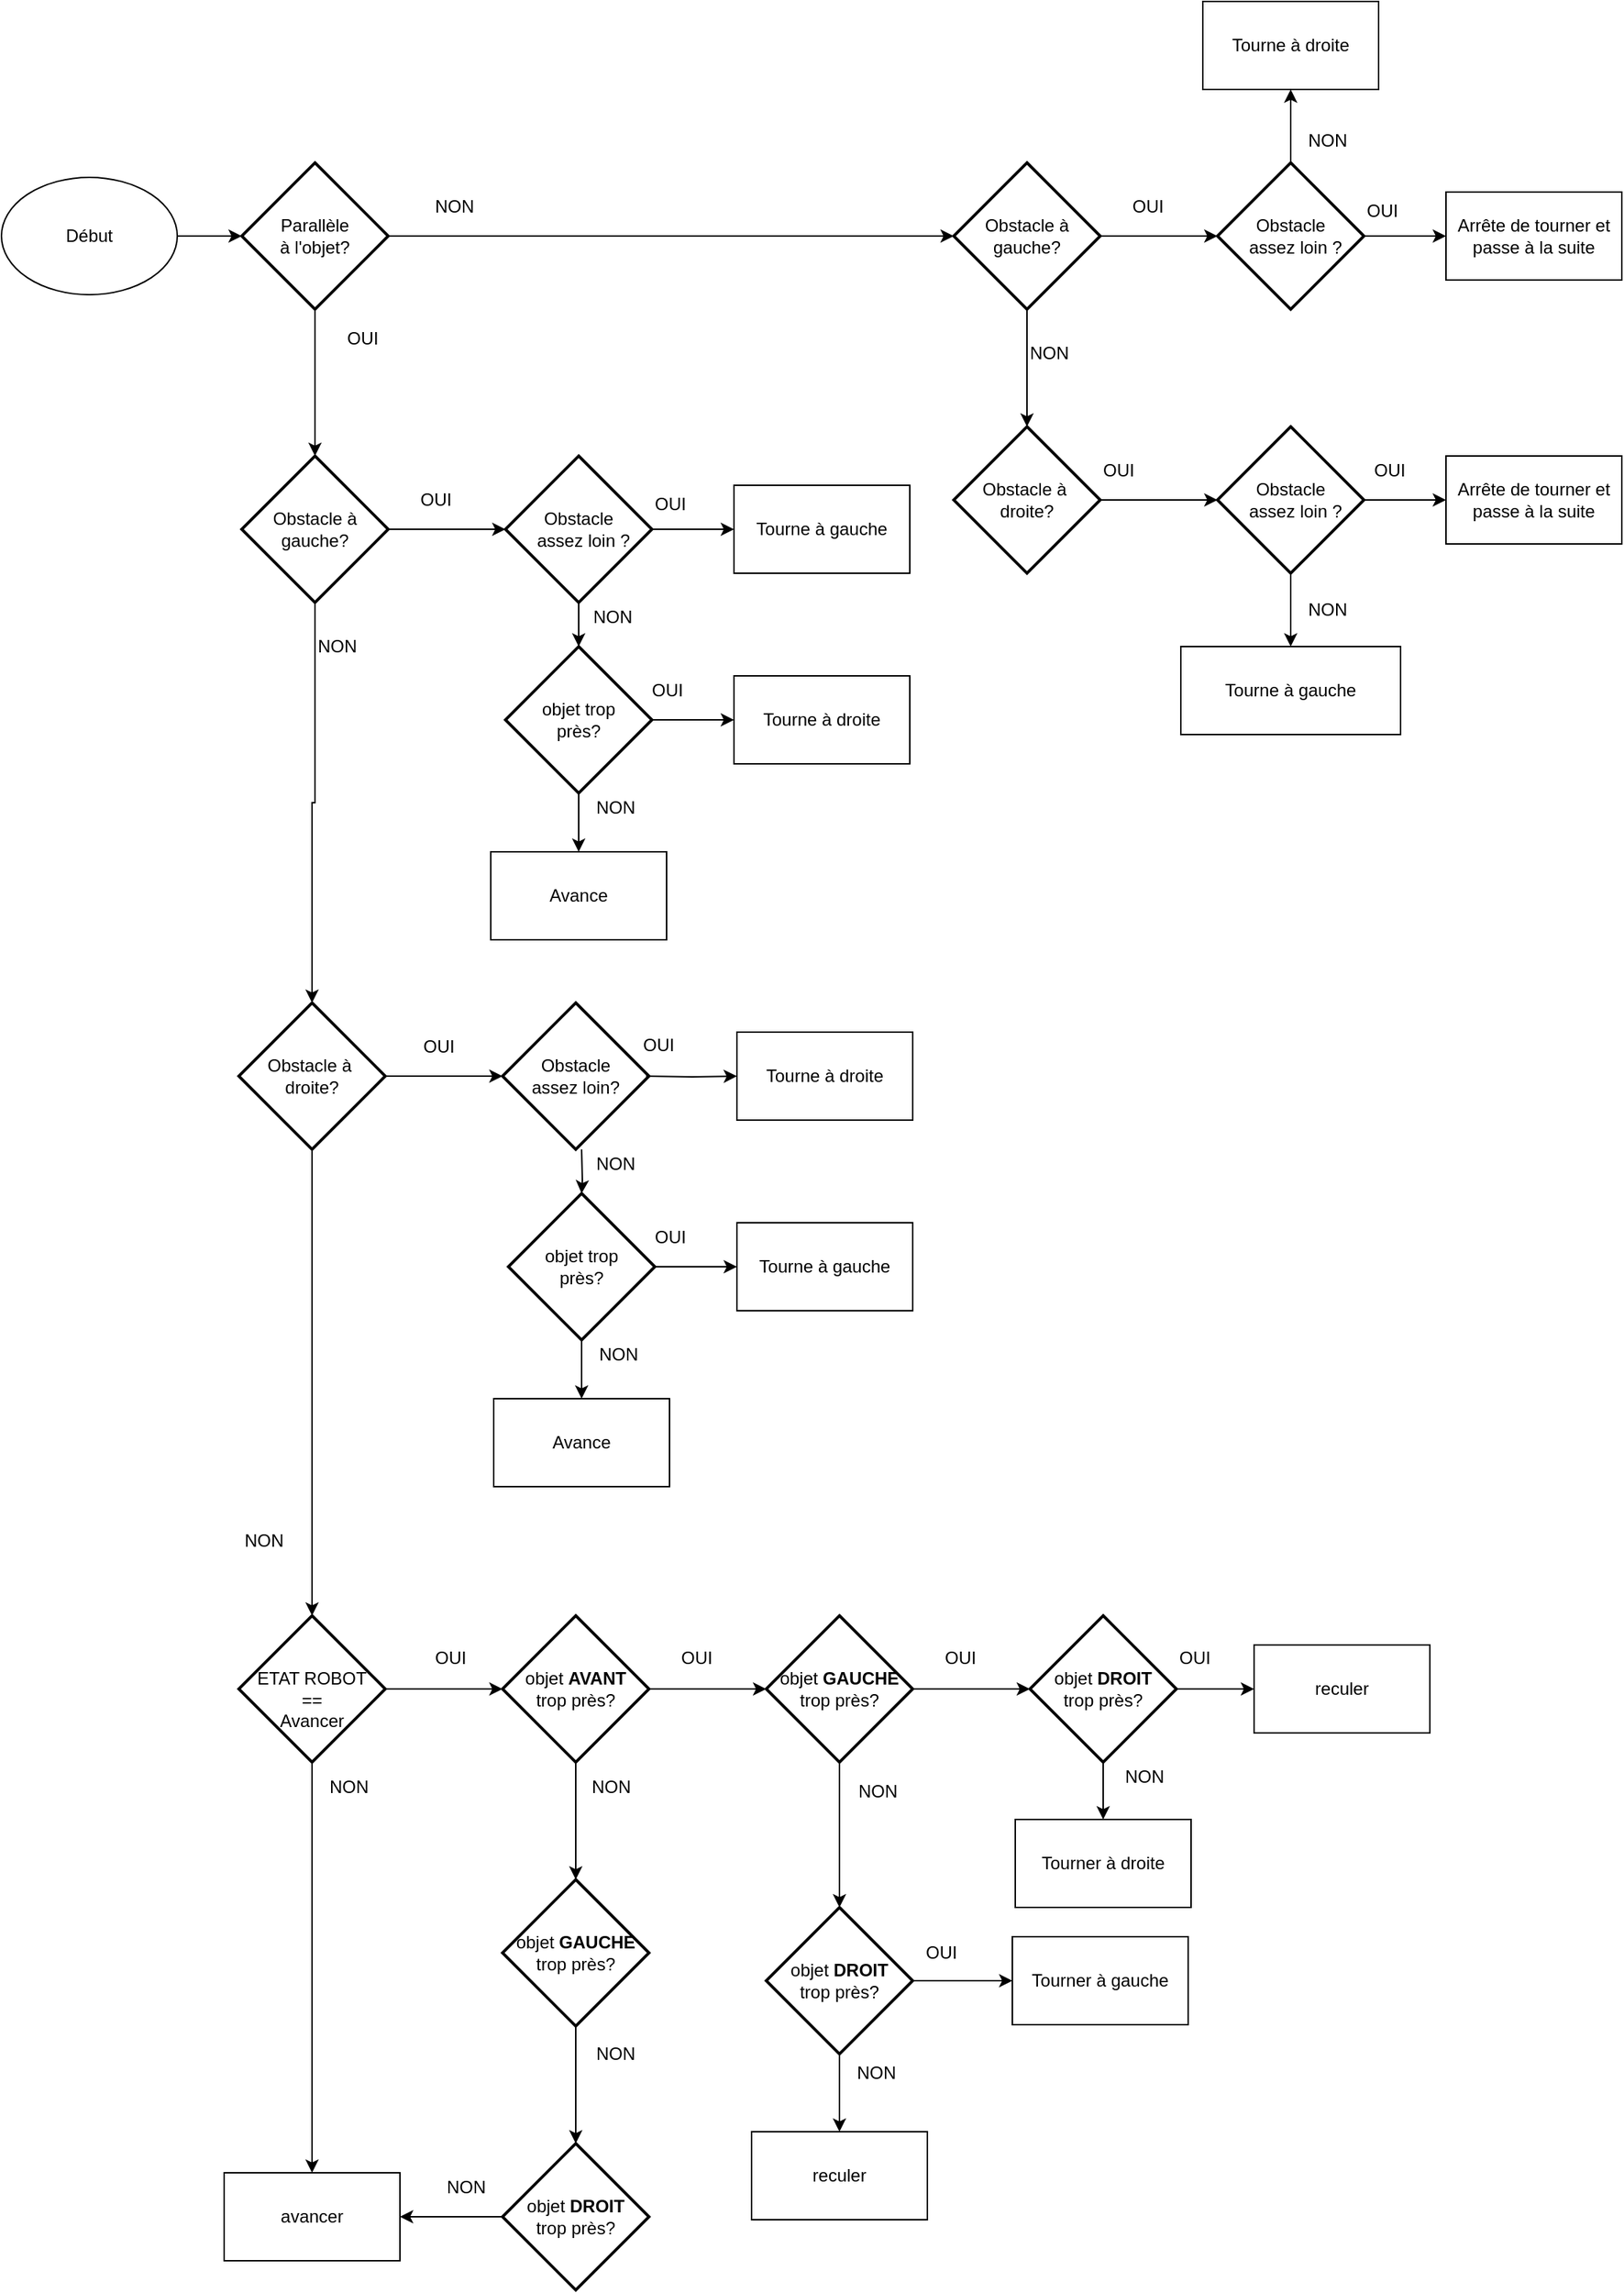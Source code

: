 <mxfile version="10.7.7" type="device"><diagram id="Dkl5OkmeoAFvlEODQzyl" name="Page-1"><mxGraphModel dx="1894" dy="922" grid="1" gridSize="10" guides="1" tooltips="1" connect="1" arrows="1" fold="1" page="1" pageScale="1" pageWidth="827" pageHeight="1169" math="0" shadow="0"><root><mxCell id="0"/><mxCell id="1" parent="0"/><mxCell id="IxTk0BkpGotzDf_gyWWm-3" value="" style="edgeStyle=orthogonalEdgeStyle;rounded=0;orthogonalLoop=1;jettySize=auto;html=1;" edge="1" parent="1" source="IxTk0BkpGotzDf_gyWWm-1" target="IxTk0BkpGotzDf_gyWWm-2"><mxGeometry relative="1" as="geometry"/></mxCell><mxCell id="IxTk0BkpGotzDf_gyWWm-1" value="Début" style="ellipse;whiteSpace=wrap;html=1;" vertex="1" parent="1"><mxGeometry x="-280" y="390" width="120" height="80" as="geometry"/></mxCell><mxCell id="IxTk0BkpGotzDf_gyWWm-5" value="" style="edgeStyle=orthogonalEdgeStyle;rounded=0;orthogonalLoop=1;jettySize=auto;html=1;" edge="1" parent="1" source="IxTk0BkpGotzDf_gyWWm-2" target="IxTk0BkpGotzDf_gyWWm-4"><mxGeometry relative="1" as="geometry"/></mxCell><mxCell id="IxTk0BkpGotzDf_gyWWm-8" value="" style="edgeStyle=orthogonalEdgeStyle;rounded=0;orthogonalLoop=1;jettySize=auto;html=1;entryX=0.5;entryY=0;entryDx=0;entryDy=0;entryPerimeter=0;" edge="1" parent="1" source="IxTk0BkpGotzDf_gyWWm-2" target="IxTk0BkpGotzDf_gyWWm-61"><mxGeometry relative="1" as="geometry"><mxPoint x="240" y="560" as="targetPoint"/><Array as="points"><mxPoint x="-66" y="500"/><mxPoint x="-66" y="500"/></Array></mxGeometry></mxCell><mxCell id="IxTk0BkpGotzDf_gyWWm-2" value="&lt;div&gt;Parallèle&lt;/div&gt;&lt;div&gt; à l'objet?&lt;/div&gt;" style="strokeWidth=2;html=1;shape=mxgraph.flowchart.decision;whiteSpace=wrap;" vertex="1" parent="1"><mxGeometry x="-116" y="380" width="100" height="100" as="geometry"/></mxCell><mxCell id="IxTk0BkpGotzDf_gyWWm-16" value="" style="edgeStyle=orthogonalEdgeStyle;rounded=0;orthogonalLoop=1;jettySize=auto;html=1;" edge="1" parent="1" source="IxTk0BkpGotzDf_gyWWm-4" target="IxTk0BkpGotzDf_gyWWm-15"><mxGeometry relative="1" as="geometry"/></mxCell><mxCell id="IxTk0BkpGotzDf_gyWWm-20" value="" style="edgeStyle=orthogonalEdgeStyle;rounded=0;orthogonalLoop=1;jettySize=auto;html=1;" edge="1" parent="1" source="IxTk0BkpGotzDf_gyWWm-4" target="IxTk0BkpGotzDf_gyWWm-19"><mxGeometry relative="1" as="geometry"/></mxCell><mxCell id="IxTk0BkpGotzDf_gyWWm-4" value="Obstacle à gauche?" style="strokeWidth=2;html=1;shape=mxgraph.flowchart.decision;whiteSpace=wrap;" vertex="1" parent="1"><mxGeometry x="370" y="380" width="100" height="100" as="geometry"/></mxCell><mxCell id="IxTk0BkpGotzDf_gyWWm-23" value="" style="edgeStyle=orthogonalEdgeStyle;rounded=0;orthogonalLoop=1;jettySize=auto;html=1;" edge="1" parent="1" source="IxTk0BkpGotzDf_gyWWm-19" target="IxTk0BkpGotzDf_gyWWm-22"><mxGeometry relative="1" as="geometry"/></mxCell><mxCell id="IxTk0BkpGotzDf_gyWWm-26" value="" style="edgeStyle=orthogonalEdgeStyle;rounded=0;orthogonalLoop=1;jettySize=auto;html=1;entryX=0.5;entryY=1;entryDx=0;entryDy=0;" edge="1" parent="1" source="IxTk0BkpGotzDf_gyWWm-19" target="IxTk0BkpGotzDf_gyWWm-28"><mxGeometry relative="1" as="geometry"><mxPoint x="600" y="560" as="targetPoint"/></mxGeometry></mxCell><mxCell id="IxTk0BkpGotzDf_gyWWm-19" value="&lt;div&gt;Obstacle &lt;br&gt;&lt;/div&gt;&lt;div&gt;&amp;nbsp; assez loin ?&lt;/div&gt;" style="strokeWidth=2;html=1;shape=mxgraph.flowchart.decision;whiteSpace=wrap;" vertex="1" parent="1"><mxGeometry x="550" y="380" width="100" height="100" as="geometry"/></mxCell><mxCell id="IxTk0BkpGotzDf_gyWWm-40" value="" style="edgeStyle=orthogonalEdgeStyle;rounded=0;orthogonalLoop=1;jettySize=auto;html=1;" edge="1" parent="1" source="IxTk0BkpGotzDf_gyWWm-15" target="IxTk0BkpGotzDf_gyWWm-32"><mxGeometry relative="1" as="geometry"/></mxCell><mxCell id="IxTk0BkpGotzDf_gyWWm-15" value="Obstacle à&amp;nbsp; droite?" style="strokeWidth=2;html=1;shape=mxgraph.flowchart.decision;whiteSpace=wrap;" vertex="1" parent="1"><mxGeometry x="370" y="560" width="100" height="100" as="geometry"/></mxCell><mxCell id="IxTk0BkpGotzDf_gyWWm-6" value="OUI" style="text;html=1;resizable=0;points=[];autosize=1;align=left;verticalAlign=top;spacingTop=-4;" vertex="1" parent="1"><mxGeometry x="-46" y="490" width="40" height="20" as="geometry"/></mxCell><mxCell id="IxTk0BkpGotzDf_gyWWm-9" value="NON" style="text;html=1;resizable=0;points=[];autosize=1;align=left;verticalAlign=top;spacingTop=-4;" vertex="1" parent="1"><mxGeometry x="14" y="400" width="40" height="20" as="geometry"/></mxCell><mxCell id="IxTk0BkpGotzDf_gyWWm-17" value="OUI" style="text;html=1;resizable=0;points=[];autosize=1;align=left;verticalAlign=top;spacingTop=-4;" vertex="1" parent="1"><mxGeometry x="490" y="400" width="40" height="20" as="geometry"/></mxCell><mxCell id="IxTk0BkpGotzDf_gyWWm-21" value="NON" style="text;html=1;resizable=0;points=[];autosize=1;align=left;verticalAlign=top;spacingTop=-4;" vertex="1" parent="1"><mxGeometry x="420" y="500" width="40" height="20" as="geometry"/></mxCell><mxCell id="IxTk0BkpGotzDf_gyWWm-22" value="Arrête de tourner et passe à la suite" style="rounded=0;whiteSpace=wrap;html=1;" vertex="1" parent="1"><mxGeometry x="706" y="400" width="120" height="60" as="geometry"/></mxCell><mxCell id="IxTk0BkpGotzDf_gyWWm-24" value="OUI" style="text;html=1;resizable=0;points=[];autosize=1;align=left;verticalAlign=top;spacingTop=-4;" vertex="1" parent="1"><mxGeometry x="650" y="403" width="40" height="20" as="geometry"/></mxCell><mxCell id="IxTk0BkpGotzDf_gyWWm-27" value="NON" style="text;html=1;resizable=0;points=[];autosize=1;align=left;verticalAlign=top;spacingTop=-4;" vertex="1" parent="1"><mxGeometry x="610" y="355" width="40" height="20" as="geometry"/></mxCell><mxCell id="IxTk0BkpGotzDf_gyWWm-28" value="Tourne à droite" style="rounded=0;whiteSpace=wrap;html=1;" vertex="1" parent="1"><mxGeometry x="540" y="270" width="120" height="60" as="geometry"/></mxCell><mxCell id="IxTk0BkpGotzDf_gyWWm-30" value="" style="edgeStyle=orthogonalEdgeStyle;rounded=0;orthogonalLoop=1;jettySize=auto;html=1;" edge="1" parent="1" source="IxTk0BkpGotzDf_gyWWm-32" target="IxTk0BkpGotzDf_gyWWm-34"><mxGeometry relative="1" as="geometry"/></mxCell><mxCell id="IxTk0BkpGotzDf_gyWWm-47" value="" style="edgeStyle=orthogonalEdgeStyle;rounded=0;orthogonalLoop=1;jettySize=auto;html=1;" edge="1" parent="1" source="IxTk0BkpGotzDf_gyWWm-32" target="IxTk0BkpGotzDf_gyWWm-37"><mxGeometry relative="1" as="geometry"/></mxCell><mxCell id="IxTk0BkpGotzDf_gyWWm-32" value="&lt;div&gt;Obstacle &lt;br&gt;&lt;/div&gt;&lt;div&gt;&amp;nbsp; assez loin ?&lt;/div&gt;" style="strokeWidth=2;html=1;shape=mxgraph.flowchart.decision;whiteSpace=wrap;" vertex="1" parent="1"><mxGeometry x="550" y="560" width="100" height="100" as="geometry"/></mxCell><mxCell id="IxTk0BkpGotzDf_gyWWm-34" value="Arrête de tourner et passe à la suite" style="rounded=0;whiteSpace=wrap;html=1;" vertex="1" parent="1"><mxGeometry x="706" y="580" width="120" height="60" as="geometry"/></mxCell><mxCell id="IxTk0BkpGotzDf_gyWWm-35" value="OUI" style="text;html=1;resizable=0;points=[];autosize=1;align=left;verticalAlign=top;spacingTop=-4;" vertex="1" parent="1"><mxGeometry x="470" y="580" width="40" height="20" as="geometry"/></mxCell><mxCell id="IxTk0BkpGotzDf_gyWWm-36" value="NON" style="text;html=1;resizable=0;points=[];autosize=1;align=left;verticalAlign=top;spacingTop=-4;" vertex="1" parent="1"><mxGeometry x="610" y="675" width="40" height="20" as="geometry"/></mxCell><mxCell id="IxTk0BkpGotzDf_gyWWm-37" value="Tourne à gauche" style="rounded=0;whiteSpace=wrap;html=1;direction=south;" vertex="1" parent="1"><mxGeometry x="525" y="710" width="150" height="60" as="geometry"/></mxCell><mxCell id="IxTk0BkpGotzDf_gyWWm-48" value="OUI" style="text;html=1;resizable=0;points=[];autosize=1;align=left;verticalAlign=top;spacingTop=-4;" vertex="1" parent="1"><mxGeometry x="655" y="580" width="40" height="20" as="geometry"/></mxCell><mxCell id="IxTk0BkpGotzDf_gyWWm-59" value="" style="edgeStyle=orthogonalEdgeStyle;rounded=0;orthogonalLoop=1;jettySize=auto;html=1;" edge="1" parent="1" source="IxTk0BkpGotzDf_gyWWm-61" target="IxTk0BkpGotzDf_gyWWm-66"><mxGeometry relative="1" as="geometry"/></mxCell><mxCell id="IxTk0BkpGotzDf_gyWWm-60" value="" style="edgeStyle=orthogonalEdgeStyle;rounded=0;orthogonalLoop=1;jettySize=auto;html=1;" edge="1" parent="1" source="IxTk0BkpGotzDf_gyWWm-61" target="IxTk0BkpGotzDf_gyWWm-64"><mxGeometry relative="1" as="geometry"/></mxCell><mxCell id="IxTk0BkpGotzDf_gyWWm-61" value="Obstacle à gauche?" style="strokeWidth=2;html=1;shape=mxgraph.flowchart.decision;whiteSpace=wrap;" vertex="1" parent="1"><mxGeometry x="-116" y="580" width="100" height="100" as="geometry"/></mxCell><mxCell id="IxTk0BkpGotzDf_gyWWm-62" value="" style="edgeStyle=orthogonalEdgeStyle;rounded=0;orthogonalLoop=1;jettySize=auto;html=1;" edge="1" parent="1" source="IxTk0BkpGotzDf_gyWWm-64" target="IxTk0BkpGotzDf_gyWWm-69"><mxGeometry relative="1" as="geometry"/></mxCell><mxCell id="IxTk0BkpGotzDf_gyWWm-83" value="" style="edgeStyle=orthogonalEdgeStyle;rounded=0;orthogonalLoop=1;jettySize=auto;html=1;" edge="1" parent="1" source="IxTk0BkpGotzDf_gyWWm-64" target="IxTk0BkpGotzDf_gyWWm-82"><mxGeometry relative="1" as="geometry"/></mxCell><mxCell id="IxTk0BkpGotzDf_gyWWm-64" value="&lt;div&gt;Obstacle &lt;br&gt;&lt;/div&gt;&lt;div&gt;&amp;nbsp; assez loin ?&lt;/div&gt;" style="strokeWidth=2;html=1;shape=mxgraph.flowchart.decision;whiteSpace=wrap;" vertex="1" parent="1"><mxGeometry x="64" y="580" width="100" height="100" as="geometry"/></mxCell><mxCell id="IxTk0BkpGotzDf_gyWWm-85" value="" style="edgeStyle=orthogonalEdgeStyle;rounded=0;orthogonalLoop=1;jettySize=auto;html=1;" edge="1" parent="1" source="IxTk0BkpGotzDf_gyWWm-82" target="IxTk0BkpGotzDf_gyWWm-84"><mxGeometry relative="1" as="geometry"/></mxCell><mxCell id="IxTk0BkpGotzDf_gyWWm-88" value="" style="edgeStyle=orthogonalEdgeStyle;rounded=0;orthogonalLoop=1;jettySize=auto;html=1;" edge="1" parent="1" source="IxTk0BkpGotzDf_gyWWm-82" target="IxTk0BkpGotzDf_gyWWm-87"><mxGeometry relative="1" as="geometry"/></mxCell><mxCell id="IxTk0BkpGotzDf_gyWWm-82" value="&lt;div&gt;objet trop &lt;br&gt;&lt;/div&gt;&lt;div&gt;près?&lt;/div&gt;" style="strokeWidth=2;html=1;shape=mxgraph.flowchart.decision;whiteSpace=wrap;" vertex="1" parent="1"><mxGeometry x="64" y="710" width="100" height="100" as="geometry"/></mxCell><mxCell id="IxTk0BkpGotzDf_gyWWm-109" value="" style="edgeStyle=orthogonalEdgeStyle;rounded=0;orthogonalLoop=1;jettySize=auto;html=1;" edge="1" parent="1" source="IxTk0BkpGotzDf_gyWWm-66" target="IxTk0BkpGotzDf_gyWWm-108"><mxGeometry relative="1" as="geometry"/></mxCell><mxCell id="IxTk0BkpGotzDf_gyWWm-111" value="" style="edgeStyle=orthogonalEdgeStyle;rounded=0;orthogonalLoop=1;jettySize=auto;html=1;" edge="1" parent="1" source="IxTk0BkpGotzDf_gyWWm-66" target="IxTk0BkpGotzDf_gyWWm-110"><mxGeometry relative="1" as="geometry"/></mxCell><mxCell id="IxTk0BkpGotzDf_gyWWm-66" value="Obstacle à&amp;nbsp; droite?" style="strokeWidth=2;html=1;shape=mxgraph.flowchart.decision;whiteSpace=wrap;" vertex="1" parent="1"><mxGeometry x="-118" y="953" width="100" height="100" as="geometry"/></mxCell><mxCell id="IxTk0BkpGotzDf_gyWWm-119" value="" style="edgeStyle=orthogonalEdgeStyle;rounded=0;orthogonalLoop=1;jettySize=auto;html=1;" edge="1" parent="1" source="IxTk0BkpGotzDf_gyWWm-110" target="IxTk0BkpGotzDf_gyWWm-118"><mxGeometry relative="1" as="geometry"/></mxCell><mxCell id="IxTk0BkpGotzDf_gyWWm-160" value="" style="edgeStyle=orthogonalEdgeStyle;rounded=0;orthogonalLoop=1;jettySize=auto;html=1;" edge="1" parent="1" source="IxTk0BkpGotzDf_gyWWm-110" target="IxTk0BkpGotzDf_gyWWm-153"><mxGeometry relative="1" as="geometry"/></mxCell><mxCell id="IxTk0BkpGotzDf_gyWWm-110" value="&lt;div&gt;&lt;br&gt;&lt;/div&gt;&lt;div&gt;ETAT ROBOT&lt;/div&gt;&lt;div&gt; ==&lt;/div&gt;&lt;div&gt;Avancer&lt;br&gt;&lt;/div&gt;" style="strokeWidth=2;html=1;shape=mxgraph.flowchart.decision;whiteSpace=wrap;" vertex="1" parent="1"><mxGeometry x="-118" y="1371" width="100" height="100" as="geometry"/></mxCell><mxCell id="IxTk0BkpGotzDf_gyWWm-121" value="" style="edgeStyle=orthogonalEdgeStyle;rounded=0;orthogonalLoop=1;jettySize=auto;html=1;" edge="1" parent="1" source="IxTk0BkpGotzDf_gyWWm-118" target="IxTk0BkpGotzDf_gyWWm-120"><mxGeometry relative="1" as="geometry"/></mxCell><mxCell id="IxTk0BkpGotzDf_gyWWm-151" value="" style="edgeStyle=orthogonalEdgeStyle;rounded=0;orthogonalLoop=1;jettySize=auto;html=1;" edge="1" parent="1" source="IxTk0BkpGotzDf_gyWWm-118" target="IxTk0BkpGotzDf_gyWWm-150"><mxGeometry relative="1" as="geometry"/></mxCell><mxCell id="IxTk0BkpGotzDf_gyWWm-118" value="&lt;div&gt;objet &lt;b&gt;AVANT &lt;/b&gt;&lt;br&gt;&lt;/div&gt;&lt;div&gt;trop près?&lt;br&gt;&lt;/div&gt;" style="strokeWidth=2;html=1;shape=mxgraph.flowchart.decision;whiteSpace=wrap;" vertex="1" parent="1"><mxGeometry x="62" y="1371" width="100" height="100" as="geometry"/></mxCell><mxCell id="IxTk0BkpGotzDf_gyWWm-156" value="" style="edgeStyle=orthogonalEdgeStyle;rounded=0;orthogonalLoop=1;jettySize=auto;html=1;" edge="1" parent="1" source="IxTk0BkpGotzDf_gyWWm-150" target="IxTk0BkpGotzDf_gyWWm-155"><mxGeometry relative="1" as="geometry"/></mxCell><mxCell id="IxTk0BkpGotzDf_gyWWm-150" value="&lt;div&gt;objet &lt;b&gt;GAUCHE&lt;/b&gt;&lt;br&gt;&lt;/div&gt;&lt;div&gt;trop près?&lt;br&gt;&lt;/div&gt;" style="strokeWidth=2;html=1;shape=mxgraph.flowchart.decision;whiteSpace=wrap;" vertex="1" parent="1"><mxGeometry x="62" y="1551" width="100" height="100" as="geometry"/></mxCell><mxCell id="IxTk0BkpGotzDf_gyWWm-161" value="" style="edgeStyle=orthogonalEdgeStyle;rounded=0;orthogonalLoop=1;jettySize=auto;html=1;" edge="1" parent="1" source="IxTk0BkpGotzDf_gyWWm-155" target="IxTk0BkpGotzDf_gyWWm-153"><mxGeometry relative="1" as="geometry"/></mxCell><mxCell id="IxTk0BkpGotzDf_gyWWm-155" value="&lt;div&gt;objet &lt;b&gt;DROIT&lt;/b&gt;&lt;br&gt;&lt;/div&gt;&lt;div&gt;trop près?&lt;br&gt;&lt;/div&gt;" style="strokeWidth=2;html=1;shape=mxgraph.flowchart.decision;whiteSpace=wrap;" vertex="1" parent="1"><mxGeometry x="62" y="1731" width="100" height="100" as="geometry"/></mxCell><mxCell id="IxTk0BkpGotzDf_gyWWm-123" value="" style="edgeStyle=orthogonalEdgeStyle;rounded=0;orthogonalLoop=1;jettySize=auto;html=1;" edge="1" parent="1" source="IxTk0BkpGotzDf_gyWWm-120" target="IxTk0BkpGotzDf_gyWWm-122"><mxGeometry relative="1" as="geometry"/></mxCell><mxCell id="IxTk0BkpGotzDf_gyWWm-137" value="" style="edgeStyle=orthogonalEdgeStyle;rounded=0;orthogonalLoop=1;jettySize=auto;html=1;" edge="1" parent="1" source="IxTk0BkpGotzDf_gyWWm-120" target="IxTk0BkpGotzDf_gyWWm-136"><mxGeometry relative="1" as="geometry"/></mxCell><mxCell id="IxTk0BkpGotzDf_gyWWm-120" value="&lt;div&gt;objet &lt;b&gt;GAUCHE&lt;/b&gt;&lt;/div&gt;&lt;div&gt;trop près?&lt;br&gt;&lt;/div&gt;" style="strokeWidth=2;html=1;shape=mxgraph.flowchart.decision;whiteSpace=wrap;" vertex="1" parent="1"><mxGeometry x="242" y="1371" width="100" height="100" as="geometry"/></mxCell><mxCell id="IxTk0BkpGotzDf_gyWWm-145" value="" style="edgeStyle=orthogonalEdgeStyle;rounded=0;orthogonalLoop=1;jettySize=auto;html=1;" edge="1" parent="1" source="IxTk0BkpGotzDf_gyWWm-136" target="IxTk0BkpGotzDf_gyWWm-144"><mxGeometry relative="1" as="geometry"/></mxCell><mxCell id="IxTk0BkpGotzDf_gyWWm-148" value="" style="edgeStyle=orthogonalEdgeStyle;rounded=0;orthogonalLoop=1;jettySize=auto;html=1;" edge="1" parent="1" source="IxTk0BkpGotzDf_gyWWm-136" target="IxTk0BkpGotzDf_gyWWm-147"><mxGeometry relative="1" as="geometry"/></mxCell><mxCell id="IxTk0BkpGotzDf_gyWWm-136" value="&lt;div&gt;objet &lt;b&gt;DROIT&lt;/b&gt;&lt;/div&gt;&lt;div&gt;trop près?&lt;br&gt;&lt;/div&gt;" style="strokeWidth=2;html=1;shape=mxgraph.flowchart.decision;whiteSpace=wrap;" vertex="1" parent="1"><mxGeometry x="242" y="1570" width="100" height="100" as="geometry"/></mxCell><mxCell id="IxTk0BkpGotzDf_gyWWm-129" value="" style="edgeStyle=orthogonalEdgeStyle;rounded=0;orthogonalLoop=1;jettySize=auto;html=1;" edge="1" parent="1" source="IxTk0BkpGotzDf_gyWWm-122" target="IxTk0BkpGotzDf_gyWWm-127"><mxGeometry relative="1" as="geometry"/></mxCell><mxCell id="IxTk0BkpGotzDf_gyWWm-134" value="" style="edgeStyle=orthogonalEdgeStyle;rounded=0;orthogonalLoop=1;jettySize=auto;html=1;" edge="1" parent="1" source="IxTk0BkpGotzDf_gyWWm-122" target="IxTk0BkpGotzDf_gyWWm-133"><mxGeometry relative="1" as="geometry"/></mxCell><mxCell id="IxTk0BkpGotzDf_gyWWm-122" value="&lt;div&gt;objet &lt;b&gt;DROIT&lt;/b&gt;&lt;/div&gt;&lt;div&gt;trop près?&lt;br&gt;&lt;/div&gt;" style="strokeWidth=2;html=1;shape=mxgraph.flowchart.decision;whiteSpace=wrap;" vertex="1" parent="1"><mxGeometry x="422" y="1371" width="100" height="100" as="geometry"/></mxCell><mxCell id="IxTk0BkpGotzDf_gyWWm-108" value="&lt;div&gt;Obstacle &lt;br&gt;&lt;/div&gt;&lt;div&gt;assez loin?&lt;/div&gt;" style="strokeWidth=2;html=1;shape=mxgraph.flowchart.decision;whiteSpace=wrap;" vertex="1" parent="1"><mxGeometry x="62" y="953" width="100" height="100" as="geometry"/></mxCell><mxCell id="IxTk0BkpGotzDf_gyWWm-67" value="OUI" style="text;html=1;resizable=0;points=[];autosize=1;align=left;verticalAlign=top;spacingTop=-4;" vertex="1" parent="1"><mxGeometry x="4" y="600" width="40" height="20" as="geometry"/></mxCell><mxCell id="IxTk0BkpGotzDf_gyWWm-68" value="NON" style="text;html=1;resizable=0;points=[];autosize=1;align=left;verticalAlign=top;spacingTop=-4;" vertex="1" parent="1"><mxGeometry x="-66" y="700" width="40" height="20" as="geometry"/></mxCell><mxCell id="IxTk0BkpGotzDf_gyWWm-69" value="Tourne à gauche" style="rounded=0;whiteSpace=wrap;html=1;" vertex="1" parent="1"><mxGeometry x="220" y="600" width="120" height="60" as="geometry"/></mxCell><mxCell id="IxTk0BkpGotzDf_gyWWm-70" value="OUI" style="text;html=1;resizable=0;points=[];autosize=1;align=left;verticalAlign=top;spacingTop=-4;" vertex="1" parent="1"><mxGeometry x="164" y="603" width="40" height="20" as="geometry"/></mxCell><mxCell id="IxTk0BkpGotzDf_gyWWm-71" value="NON" style="text;html=1;resizable=0;points=[];autosize=1;align=left;verticalAlign=top;spacingTop=-4;" vertex="1" parent="1"><mxGeometry x="122" y="680" width="40" height="20" as="geometry"/></mxCell><mxCell id="IxTk0BkpGotzDf_gyWWm-84" value="Tourne à droite" style="rounded=0;whiteSpace=wrap;html=1;" vertex="1" parent="1"><mxGeometry x="220" y="730" width="120" height="60" as="geometry"/></mxCell><mxCell id="IxTk0BkpGotzDf_gyWWm-86" value="OUI" style="text;html=1;resizable=0;points=[];autosize=1;align=left;verticalAlign=top;spacingTop=-4;" vertex="1" parent="1"><mxGeometry x="162" y="730" width="40" height="20" as="geometry"/></mxCell><mxCell id="IxTk0BkpGotzDf_gyWWm-87" value="Avance" style="rounded=0;whiteSpace=wrap;html=1;" vertex="1" parent="1"><mxGeometry x="54" y="850" width="120" height="60" as="geometry"/></mxCell><mxCell id="IxTk0BkpGotzDf_gyWWm-89" value="NON" style="text;html=1;resizable=0;points=[];autosize=1;align=left;verticalAlign=top;spacingTop=-4;" vertex="1" parent="1"><mxGeometry x="124" y="810" width="40" height="20" as="geometry"/></mxCell><mxCell id="IxTk0BkpGotzDf_gyWWm-94" value="" style="edgeStyle=orthogonalEdgeStyle;rounded=0;orthogonalLoop=1;jettySize=auto;html=1;" edge="1" parent="1" target="IxTk0BkpGotzDf_gyWWm-101"><mxGeometry relative="1" as="geometry"><mxPoint x="160" y="1003" as="sourcePoint"/></mxGeometry></mxCell><mxCell id="IxTk0BkpGotzDf_gyWWm-95" value="" style="edgeStyle=orthogonalEdgeStyle;rounded=0;orthogonalLoop=1;jettySize=auto;html=1;" edge="1" parent="1" target="IxTk0BkpGotzDf_gyWWm-99"><mxGeometry relative="1" as="geometry"><mxPoint x="116" y="1053" as="sourcePoint"/></mxGeometry></mxCell><mxCell id="IxTk0BkpGotzDf_gyWWm-97" value="" style="edgeStyle=orthogonalEdgeStyle;rounded=0;orthogonalLoop=1;jettySize=auto;html=1;" edge="1" parent="1" source="IxTk0BkpGotzDf_gyWWm-99" target="IxTk0BkpGotzDf_gyWWm-104"><mxGeometry relative="1" as="geometry"/></mxCell><mxCell id="IxTk0BkpGotzDf_gyWWm-98" value="" style="edgeStyle=orthogonalEdgeStyle;rounded=0;orthogonalLoop=1;jettySize=auto;html=1;" edge="1" parent="1" source="IxTk0BkpGotzDf_gyWWm-99" target="IxTk0BkpGotzDf_gyWWm-106"><mxGeometry relative="1" as="geometry"/></mxCell><mxCell id="IxTk0BkpGotzDf_gyWWm-99" value="&lt;div&gt;objet trop &lt;br&gt;&lt;/div&gt;&lt;div&gt;près?&lt;/div&gt;" style="strokeWidth=2;html=1;shape=mxgraph.flowchart.decision;whiteSpace=wrap;" vertex="1" parent="1"><mxGeometry x="66" y="1083" width="100" height="100" as="geometry"/></mxCell><mxCell id="IxTk0BkpGotzDf_gyWWm-100" value="OUI" style="text;html=1;resizable=0;points=[];autosize=1;align=left;verticalAlign=top;spacingTop=-4;" vertex="1" parent="1"><mxGeometry x="6" y="973" width="40" height="20" as="geometry"/></mxCell><mxCell id="IxTk0BkpGotzDf_gyWWm-101" value="Tourne à droite" style="rounded=0;whiteSpace=wrap;html=1;" vertex="1" parent="1"><mxGeometry x="222" y="973" width="120" height="60" as="geometry"/></mxCell><mxCell id="IxTk0BkpGotzDf_gyWWm-102" value="OUI" style="text;html=1;resizable=0;points=[];autosize=1;align=left;verticalAlign=top;spacingTop=-4;" vertex="1" parent="1"><mxGeometry x="156" y="971.5" width="40" height="20" as="geometry"/></mxCell><mxCell id="IxTk0BkpGotzDf_gyWWm-103" value="NON" style="text;html=1;resizable=0;points=[];autosize=1;align=left;verticalAlign=top;spacingTop=-4;" vertex="1" parent="1"><mxGeometry x="124" y="1053" width="40" height="20" as="geometry"/></mxCell><mxCell id="IxTk0BkpGotzDf_gyWWm-104" value="Tourne à gauche" style="rounded=0;whiteSpace=wrap;html=1;" vertex="1" parent="1"><mxGeometry x="222" y="1103" width="120" height="60" as="geometry"/></mxCell><mxCell id="IxTk0BkpGotzDf_gyWWm-105" value="OUI" style="text;html=1;resizable=0;points=[];autosize=1;align=left;verticalAlign=top;spacingTop=-4;" vertex="1" parent="1"><mxGeometry x="164" y="1103" width="40" height="20" as="geometry"/></mxCell><mxCell id="IxTk0BkpGotzDf_gyWWm-106" value="Avance" style="rounded=0;whiteSpace=wrap;html=1;" vertex="1" parent="1"><mxGeometry x="56" y="1223" width="120" height="60" as="geometry"/></mxCell><mxCell id="IxTk0BkpGotzDf_gyWWm-107" value="NON" style="text;html=1;resizable=0;points=[];autosize=1;align=left;verticalAlign=top;spacingTop=-4;" vertex="1" parent="1"><mxGeometry x="126" y="1183" width="40" height="20" as="geometry"/></mxCell><mxCell id="IxTk0BkpGotzDf_gyWWm-112" value="NON" style="text;html=1;resizable=0;points=[];autosize=1;align=left;verticalAlign=top;spacingTop=-4;" vertex="1" parent="1"><mxGeometry x="-116" y="1310" width="40" height="20" as="geometry"/></mxCell><mxCell id="IxTk0BkpGotzDf_gyWWm-124" value="OUI" style="text;html=1;resizable=0;points=[];autosize=1;align=left;verticalAlign=top;spacingTop=-4;" vertex="1" parent="1"><mxGeometry x="182" y="1390" width="40" height="20" as="geometry"/></mxCell><mxCell id="IxTk0BkpGotzDf_gyWWm-125" value="OUI" style="text;html=1;resizable=0;points=[];autosize=1;align=left;verticalAlign=top;spacingTop=-4;" vertex="1" parent="1"><mxGeometry x="14" y="1390" width="40" height="20" as="geometry"/></mxCell><mxCell id="IxTk0BkpGotzDf_gyWWm-126" value="OUI" style="text;html=1;resizable=0;points=[];autosize=1;align=left;verticalAlign=top;spacingTop=-4;" vertex="1" parent="1"><mxGeometry x="362" y="1390" width="40" height="20" as="geometry"/></mxCell><mxCell id="IxTk0BkpGotzDf_gyWWm-127" value="reculer" style="rounded=0;whiteSpace=wrap;html=1;" vertex="1" parent="1"><mxGeometry x="575" y="1391" width="120" height="60" as="geometry"/></mxCell><mxCell id="IxTk0BkpGotzDf_gyWWm-130" value="OUI" style="text;html=1;resizable=0;points=[];autosize=1;align=left;verticalAlign=top;spacingTop=-4;" vertex="1" parent="1"><mxGeometry x="522" y="1390" width="40" height="20" as="geometry"/></mxCell><mxCell id="IxTk0BkpGotzDf_gyWWm-133" value="Tourner à droite" style="rounded=0;whiteSpace=wrap;html=1;" vertex="1" parent="1"><mxGeometry x="412" y="1510" width="120" height="60" as="geometry"/></mxCell><mxCell id="IxTk0BkpGotzDf_gyWWm-135" value="NON" style="text;html=1;resizable=0;points=[];autosize=1;align=left;verticalAlign=top;spacingTop=-4;" vertex="1" parent="1"><mxGeometry x="485" y="1471" width="40" height="20" as="geometry"/></mxCell><mxCell id="IxTk0BkpGotzDf_gyWWm-139" value="NON" style="text;html=1;resizable=0;points=[];autosize=1;align=left;verticalAlign=top;spacingTop=-4;" vertex="1" parent="1"><mxGeometry x="303" y="1481" width="40" height="20" as="geometry"/></mxCell><mxCell id="IxTk0BkpGotzDf_gyWWm-144" value="Tourner à gauche" style="rounded=0;whiteSpace=wrap;html=1;" vertex="1" parent="1"><mxGeometry x="410" y="1590" width="120" height="60" as="geometry"/></mxCell><mxCell id="IxTk0BkpGotzDf_gyWWm-146" value="OUI" style="text;html=1;resizable=0;points=[];autosize=1;align=left;verticalAlign=top;spacingTop=-4;" vertex="1" parent="1"><mxGeometry x="349" y="1591" width="40" height="20" as="geometry"/></mxCell><mxCell id="IxTk0BkpGotzDf_gyWWm-147" value="reculer" style="rounded=0;whiteSpace=wrap;html=1;" vertex="1" parent="1"><mxGeometry x="232" y="1723" width="120" height="60" as="geometry"/></mxCell><mxCell id="IxTk0BkpGotzDf_gyWWm-149" value="NON" style="text;html=1;resizable=0;points=[];autosize=1;align=left;verticalAlign=top;spacingTop=-4;" vertex="1" parent="1"><mxGeometry x="302" y="1673" width="40" height="20" as="geometry"/></mxCell><mxCell id="IxTk0BkpGotzDf_gyWWm-152" value="NON" style="text;html=1;resizable=0;points=[];autosize=1;align=left;verticalAlign=top;spacingTop=-4;" vertex="1" parent="1"><mxGeometry x="-58" y="1478" width="40" height="20" as="geometry"/></mxCell><mxCell id="IxTk0BkpGotzDf_gyWWm-153" value="avancer" style="rounded=0;whiteSpace=wrap;html=1;" vertex="1" parent="1"><mxGeometry x="-128" y="1751" width="120" height="60" as="geometry"/></mxCell><mxCell id="IxTk0BkpGotzDf_gyWWm-154" value="NON" style="text;html=1;resizable=0;points=[];autosize=1;align=left;verticalAlign=top;spacingTop=-4;" vertex="1" parent="1"><mxGeometry x="121" y="1478" width="40" height="20" as="geometry"/></mxCell><mxCell id="IxTk0BkpGotzDf_gyWWm-157" value="NON" style="text;html=1;resizable=0;points=[];autosize=1;align=left;verticalAlign=top;spacingTop=-4;" vertex="1" parent="1"><mxGeometry x="124" y="1660" width="40" height="20" as="geometry"/></mxCell><mxCell id="IxTk0BkpGotzDf_gyWWm-162" value="NON" style="text;html=1;resizable=0;points=[];autosize=1;align=left;verticalAlign=top;spacingTop=-4;" vertex="1" parent="1"><mxGeometry x="22" y="1751" width="40" height="20" as="geometry"/></mxCell></root></mxGraphModel></diagram></mxfile>